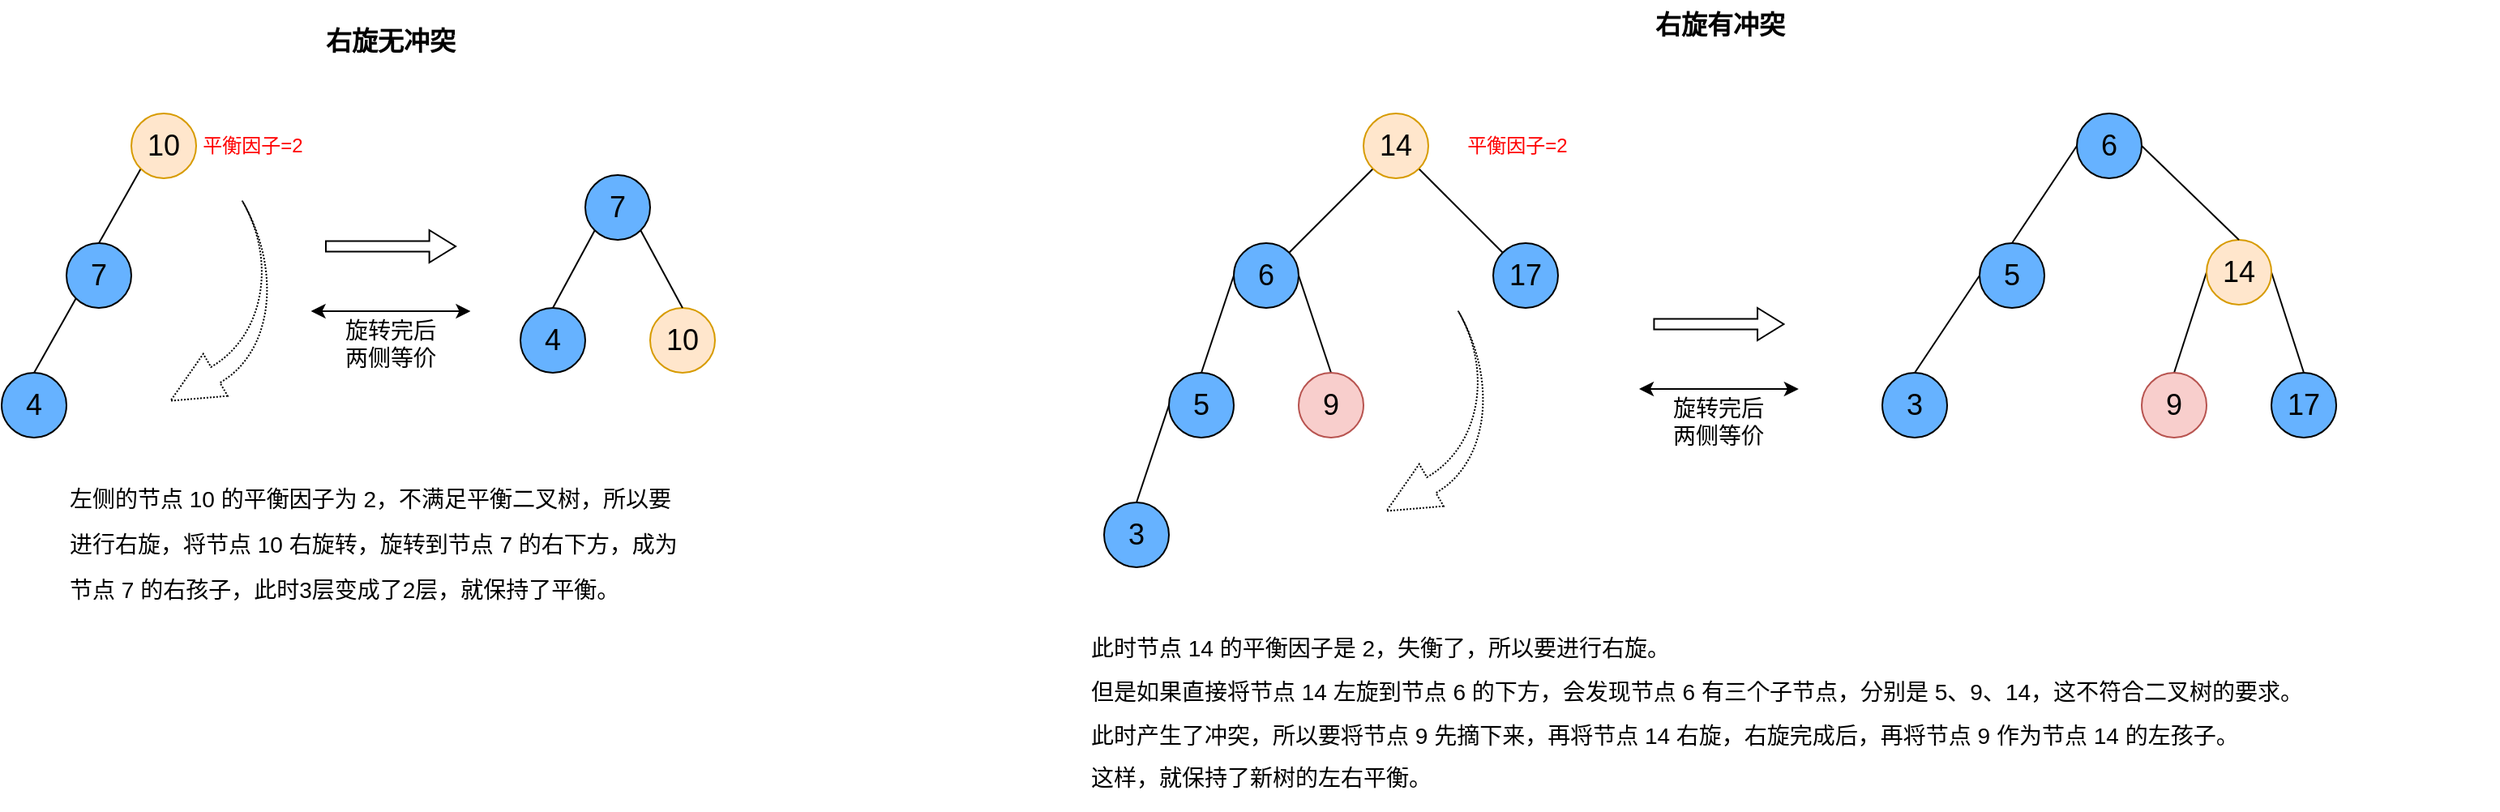 <mxfile>
    <diagram id="8uxDoUME2Htshu07PI7C" name="Page-1">
        <mxGraphModel dx="2012" dy="1133" grid="1" gridSize="10" guides="1" tooltips="1" connect="1" arrows="1" fold="1" page="1" pageScale="1" pageWidth="1200" pageHeight="1920" math="0" shadow="0">
            <root>
                <mxCell id="0"/>
                <mxCell id="1" parent="0"/>
                <mxCell id="5" value="&lt;font&gt;&lt;b&gt;右旋无冲突&lt;/b&gt;&lt;/font&gt;" style="text;html=1;align=center;verticalAlign=middle;whiteSpace=wrap;rounded=0;fontSize=16;" parent="1" vertex="1">
                    <mxGeometry x="230" y="100" width="100" height="30" as="geometry"/>
                </mxCell>
                <mxCell id="18" value="&lt;font style=&quot;color: rgb(255, 0, 0);&quot;&gt;平衡因子=2&lt;/font&gt;" style="text;html=1;align=center;verticalAlign=middle;whiteSpace=wrap;rounded=0;" parent="1" vertex="1">
                    <mxGeometry x="150" y="165" width="90" height="30" as="geometry"/>
                </mxCell>
                <mxCell id="21" value="" style="html=1;shadow=0;align=center;verticalAlign=middle;shape=mxgraph.arrows2.jumpInArrow;dy=5.58;dx=31.99;arrowHead=30.02;rotation=60;flipH=1;flipV=1;direction=north;perimeterSpacing=0;dashed=1;dashPattern=1 1;" parent="1" vertex="1">
                    <mxGeometry x="120" y="232" width="100" height="100" as="geometry"/>
                </mxCell>
                <mxCell id="22" value="" style="html=1;shadow=0;dashed=0;align=center;verticalAlign=middle;shape=mxgraph.arrows2.arrow;dy=0.68;dx=16.19;notch=0;" parent="1" vertex="1">
                    <mxGeometry x="240" y="232" width="80" height="20" as="geometry"/>
                </mxCell>
                <mxCell id="25" value="&lt;font style=&quot;color: rgb(0, 0, 0); font-size: 18px;&quot;&gt;10&lt;/font&gt;" style="ellipse;whiteSpace=wrap;html=1;aspect=fixed;fillColor=#ffe6cc;strokeColor=#d79b00;" parent="1" vertex="1">
                    <mxGeometry x="440" y="280" width="40" height="40" as="geometry"/>
                </mxCell>
                <mxCell id="26" value="&lt;font style=&quot;color: rgb(0, 0, 0); font-size: 18px;&quot;&gt;4&lt;/font&gt;" style="ellipse;whiteSpace=wrap;html=1;aspect=fixed;fillColor=#66B2FF;" parent="1" vertex="1">
                    <mxGeometry x="360" y="280" width="40" height="40" as="geometry"/>
                </mxCell>
                <mxCell id="77" style="edgeStyle=none;html=1;exitX=0;exitY=1;exitDx=0;exitDy=0;entryX=0.5;entryY=0;entryDx=0;entryDy=0;endArrow=none;endFill=0;" edge="1" parent="1" source="28" target="26">
                    <mxGeometry relative="1" as="geometry"/>
                </mxCell>
                <mxCell id="78" style="edgeStyle=none;html=1;exitX=1;exitY=1;exitDx=0;exitDy=0;entryX=0.5;entryY=0;entryDx=0;entryDy=0;endArrow=none;endFill=0;" edge="1" parent="1" source="28" target="25">
                    <mxGeometry relative="1" as="geometry"/>
                </mxCell>
                <mxCell id="28" value="&lt;font style=&quot;color: rgb(0, 0, 0); font-size: 18px;&quot;&gt;7&lt;/font&gt;" style="ellipse;whiteSpace=wrap;html=1;aspect=fixed;fillColor=#66B2FF;" parent="1" vertex="1">
                    <mxGeometry x="400" y="198" width="40" height="40" as="geometry"/>
                </mxCell>
                <mxCell id="76" style="edgeStyle=none;html=1;exitX=0;exitY=1;exitDx=0;exitDy=0;entryX=0.5;entryY=0;entryDx=0;entryDy=0;endArrow=none;endFill=0;" edge="1" parent="1" source="6" target="8">
                    <mxGeometry relative="1" as="geometry"/>
                </mxCell>
                <mxCell id="6" value="&lt;font style=&quot;color: rgb(0, 0, 0); font-size: 18px;&quot;&gt;10&lt;/font&gt;" style="ellipse;whiteSpace=wrap;html=1;aspect=fixed;fillColor=#ffe6cc;strokeColor=#d79b00;" parent="1" vertex="1">
                    <mxGeometry x="120" y="160" width="40" height="40" as="geometry"/>
                </mxCell>
                <mxCell id="7" value="&lt;font style=&quot;color: rgb(0, 0, 0); font-size: 18px;&quot;&gt;4&lt;/font&gt;" style="ellipse;whiteSpace=wrap;html=1;aspect=fixed;fillColor=#66B2FF;" parent="1" vertex="1">
                    <mxGeometry x="40" y="320" width="40" height="40" as="geometry"/>
                </mxCell>
                <mxCell id="75" style="edgeStyle=none;html=1;exitX=0;exitY=1;exitDx=0;exitDy=0;entryX=0.5;entryY=0;entryDx=0;entryDy=0;endArrow=none;endFill=0;" edge="1" parent="1" source="8" target="7">
                    <mxGeometry relative="1" as="geometry"/>
                </mxCell>
                <mxCell id="8" value="&lt;font style=&quot;color: rgb(0, 0, 0); font-size: 18px;&quot;&gt;7&lt;/font&gt;" style="ellipse;whiteSpace=wrap;html=1;aspect=fixed;fillColor=#66B2FF;" parent="1" vertex="1">
                    <mxGeometry x="80" y="240" width="40" height="40" as="geometry"/>
                </mxCell>
                <mxCell id="34" value="" style="endArrow=classic;startArrow=classic;html=1;" parent="1" edge="1">
                    <mxGeometry width="50" height="50" relative="1" as="geometry">
                        <mxPoint x="230.79" y="282" as="sourcePoint"/>
                        <mxPoint x="329.21" y="282" as="targetPoint"/>
                    </mxGeometry>
                </mxCell>
                <mxCell id="35" value="&lt;font style=&quot;font-size: 14px;&quot;&gt;旋转完后&lt;/font&gt;&lt;div&gt;&lt;font style=&quot;font-size: 14px;&quot;&gt;两侧等价&lt;/font&gt;&lt;/div&gt;" style="text;html=1;align=center;verticalAlign=middle;whiteSpace=wrap;rounded=0;" parent="1" vertex="1">
                    <mxGeometry x="240" y="287" width="80" height="30" as="geometry"/>
                </mxCell>
                <mxCell id="36" value="&lt;font style=&quot;font-size: 14px; line-height: 200%;&quot;&gt;左侧的节点 10 的平衡因子为 2，不满足平衡二叉树，所以要进行右旋，将节点 10 右旋转，旋转到节点 7 的右下方，成为节点 7 的右孩子，此时3层变成了2层，就保持了平衡。&lt;/font&gt;" style="text;html=1;align=left;verticalAlign=middle;whiteSpace=wrap;rounded=0;" parent="1" vertex="1">
                    <mxGeometry x="80" y="400" width="380" height="50" as="geometry"/>
                </mxCell>
                <mxCell id="44" style="edgeStyle=none;html=1;exitX=0;exitY=1;exitDx=0;exitDy=0;entryX=1;entryY=0;entryDx=0;entryDy=0;endArrow=none;endFill=0;" parent="1" source="38" target="39" edge="1">
                    <mxGeometry relative="1" as="geometry"/>
                </mxCell>
                <mxCell id="45" style="edgeStyle=none;html=1;exitX=1;exitY=1;exitDx=0;exitDy=0;entryX=0;entryY=0;entryDx=0;entryDy=0;endArrow=none;endFill=0;" parent="1" source="38" target="42" edge="1">
                    <mxGeometry relative="1" as="geometry"/>
                </mxCell>
                <mxCell id="38" value="&lt;font style=&quot;color: rgb(0, 0, 0); font-size: 18px;&quot;&gt;14&lt;/font&gt;" style="ellipse;whiteSpace=wrap;html=1;aspect=fixed;fillColor=#ffe6cc;strokeColor=#d79b00;" parent="1" vertex="1">
                    <mxGeometry x="880" y="160" width="40" height="40" as="geometry"/>
                </mxCell>
                <mxCell id="81" style="edgeStyle=none;html=1;exitX=0;exitY=0.5;exitDx=0;exitDy=0;entryX=0.5;entryY=0;entryDx=0;entryDy=0;endArrow=none;endFill=0;" edge="1" parent="1" source="39" target="79">
                    <mxGeometry relative="1" as="geometry"/>
                </mxCell>
                <mxCell id="82" style="edgeStyle=none;html=1;exitX=1;exitY=0.5;exitDx=0;exitDy=0;entryX=0.5;entryY=0;entryDx=0;entryDy=0;endArrow=none;endFill=0;" edge="1" parent="1" source="39" target="80">
                    <mxGeometry relative="1" as="geometry"/>
                </mxCell>
                <mxCell id="39" value="&lt;font style=&quot;color: rgb(0, 0, 0); font-size: 18px;&quot;&gt;6&lt;/font&gt;" style="ellipse;whiteSpace=wrap;html=1;aspect=fixed;fillColor=#66B2FF;" parent="1" vertex="1">
                    <mxGeometry x="800" y="240" width="40" height="40" as="geometry"/>
                </mxCell>
                <mxCell id="42" value="&lt;font style=&quot;color: rgb(0, 0, 0); font-size: 18px;&quot;&gt;17&lt;/font&gt;" style="ellipse;whiteSpace=wrap;html=1;aspect=fixed;fillColor=#66B2FF;" parent="1" vertex="1">
                    <mxGeometry x="960" y="240" width="40" height="40" as="geometry"/>
                </mxCell>
                <mxCell id="49" value="&lt;font&gt;&lt;b&gt;右旋有冲突&lt;/b&gt;&lt;/font&gt;" style="text;html=1;align=center;verticalAlign=middle;whiteSpace=wrap;rounded=0;fontSize=16;" parent="1" vertex="1">
                    <mxGeometry x="1050" y="90" width="100" height="30" as="geometry"/>
                </mxCell>
                <mxCell id="50" value="&lt;font style=&quot;font-size: 14px; line-height: 190%;&quot;&gt;此时节点 14 的平衡因子是 2，失衡了，所以要进行右旋。&lt;/font&gt;&lt;div style=&quot;line-height: 190%;&quot;&gt;&lt;font style=&quot;font-size: 14px; line-height: 190%;&quot;&gt;但是如果直接将节点 14 左旋到节点 6 的下方，会发现节点 6 有三个子节点，分别是 5、9、14，这不符合二叉树的要求。&lt;/font&gt;&lt;/div&gt;&lt;div style=&quot;line-height: 190%;&quot;&gt;&lt;font style=&quot;font-size: 14px; line-height: 190%;&quot;&gt;此时产生了冲突，所以要将节点 9 先摘下来，再将节点 14 右旋，右旋完成后，再将节点 9 作为节点 14 的左孩子。&lt;/font&gt;&lt;/div&gt;&lt;div style=&quot;line-height: 190%;&quot;&gt;&lt;font style=&quot;font-size: 14px; line-height: 190%;&quot;&gt;这样，就保持了新树的左右平衡。&lt;/font&gt;&lt;/div&gt;" style="text;html=1;align=left;verticalAlign=middle;whiteSpace=wrap;rounded=0;" parent="1" vertex="1">
                    <mxGeometry x="710" y="470" width="870" height="120" as="geometry"/>
                </mxCell>
                <mxCell id="51" value="&lt;font style=&quot;color: rgb(255, 0, 0);&quot;&gt;平衡因子=2&lt;/font&gt;" style="text;html=1;align=center;verticalAlign=middle;whiteSpace=wrap;rounded=0;" parent="1" vertex="1">
                    <mxGeometry x="930" y="165" width="90" height="30" as="geometry"/>
                </mxCell>
                <mxCell id="53" value="" style="html=1;shadow=0;dashed=0;align=center;verticalAlign=middle;shape=mxgraph.arrows2.arrow;dy=0.68;dx=16.19;notch=0;" parent="1" vertex="1">
                    <mxGeometry x="1059.21" y="280" width="80" height="20" as="geometry"/>
                </mxCell>
                <mxCell id="54" value="" style="endArrow=classic;startArrow=classic;html=1;" parent="1" edge="1">
                    <mxGeometry width="50" height="50" relative="1" as="geometry">
                        <mxPoint x="1050" y="330" as="sourcePoint"/>
                        <mxPoint x="1148.42" y="330" as="targetPoint"/>
                    </mxGeometry>
                </mxCell>
                <mxCell id="55" value="&lt;font style=&quot;font-size: 14px;&quot;&gt;旋转完后&lt;/font&gt;&lt;div&gt;&lt;font style=&quot;font-size: 14px;&quot;&gt;两侧等价&lt;/font&gt;&lt;/div&gt;" style="text;html=1;align=center;verticalAlign=middle;whiteSpace=wrap;rounded=0;" parent="1" vertex="1">
                    <mxGeometry x="1059.21" y="335" width="80" height="30" as="geometry"/>
                </mxCell>
                <mxCell id="88" style="edgeStyle=none;html=1;exitX=0;exitY=0.5;exitDx=0;exitDy=0;entryX=0.5;entryY=0;entryDx=0;entryDy=0;endArrow=none;endFill=0;" edge="1" parent="1" source="62" target="72">
                    <mxGeometry relative="1" as="geometry"/>
                </mxCell>
                <mxCell id="89" style="edgeStyle=none;html=1;exitX=1;exitY=0.5;exitDx=0;exitDy=0;entryX=0.5;entryY=0;entryDx=0;entryDy=0;endArrow=none;endFill=0;" edge="1" parent="1" source="62" target="65">
                    <mxGeometry relative="1" as="geometry"/>
                </mxCell>
                <mxCell id="62" value="&lt;font style=&quot;color: rgb(0, 0, 0); font-size: 18px;&quot;&gt;14&lt;/font&gt;" style="ellipse;whiteSpace=wrap;html=1;aspect=fixed;fillColor=#ffe6cc;strokeColor=#d79b00;" parent="1" vertex="1">
                    <mxGeometry x="1400" y="238" width="40" height="40" as="geometry"/>
                </mxCell>
                <mxCell id="65" value="&lt;font style=&quot;color: rgb(0, 0, 0); font-size: 18px;&quot;&gt;17&lt;/font&gt;" style="ellipse;whiteSpace=wrap;html=1;aspect=fixed;fillColor=#66B2FF;" parent="1" vertex="1">
                    <mxGeometry x="1440" y="320" width="40" height="40" as="geometry"/>
                </mxCell>
                <mxCell id="90" style="edgeStyle=none;html=1;exitX=1;exitY=0.5;exitDx=0;exitDy=0;entryX=0.5;entryY=0;entryDx=0;entryDy=0;endArrow=none;endFill=0;" edge="1" parent="1" source="70" target="62">
                    <mxGeometry relative="1" as="geometry"/>
                </mxCell>
                <mxCell id="91" style="edgeStyle=none;html=1;exitX=0;exitY=0.5;exitDx=0;exitDy=0;entryX=0.5;entryY=0;entryDx=0;entryDy=0;endArrow=none;endFill=0;" edge="1" parent="1" source="70" target="87">
                    <mxGeometry relative="1" as="geometry"/>
                </mxCell>
                <mxCell id="70" value="&lt;font style=&quot;color: rgb(0, 0, 0); font-size: 18px;&quot;&gt;6&lt;/font&gt;" style="ellipse;whiteSpace=wrap;html=1;aspect=fixed;fillColor=#66B2FF;" parent="1" vertex="1">
                    <mxGeometry x="1320" y="160" width="40" height="40" as="geometry"/>
                </mxCell>
                <mxCell id="71" value="&lt;font style=&quot;color: rgb(0, 0, 0); font-size: 18px;&quot;&gt;3&lt;/font&gt;" style="ellipse;whiteSpace=wrap;html=1;aspect=fixed;fillColor=#66B2FF;" parent="1" vertex="1">
                    <mxGeometry x="1200" y="320" width="40" height="40" as="geometry"/>
                </mxCell>
                <mxCell id="72" value="&lt;font style=&quot;color: rgb(0, 0, 0); font-size: 18px;&quot;&gt;9&lt;/font&gt;" style="ellipse;whiteSpace=wrap;html=1;aspect=fixed;fillColor=#f8cecc;strokeColor=#b85450;" parent="1" vertex="1">
                    <mxGeometry x="1360" y="320" width="40" height="40" as="geometry"/>
                </mxCell>
                <mxCell id="85" style="edgeStyle=none;html=1;exitX=0;exitY=0.5;exitDx=0;exitDy=0;entryX=0.5;entryY=0;entryDx=0;entryDy=0;endArrow=none;endFill=0;" edge="1" parent="1" source="79" target="83">
                    <mxGeometry relative="1" as="geometry"/>
                </mxCell>
                <mxCell id="79" value="&lt;font style=&quot;color: rgb(0, 0, 0); font-size: 18px;&quot;&gt;5&lt;/font&gt;" style="ellipse;whiteSpace=wrap;html=1;aspect=fixed;fillColor=#66B2FF;" vertex="1" parent="1">
                    <mxGeometry x="760" y="320" width="40" height="40" as="geometry"/>
                </mxCell>
                <mxCell id="80" value="&lt;font style=&quot;color: rgb(0, 0, 0); font-size: 18px;&quot;&gt;9&lt;/font&gt;" style="ellipse;whiteSpace=wrap;html=1;aspect=fixed;fillColor=#f8cecc;strokeColor=#b85450;" vertex="1" parent="1">
                    <mxGeometry x="840" y="320" width="40" height="40" as="geometry"/>
                </mxCell>
                <mxCell id="83" value="&lt;font style=&quot;color: rgb(0, 0, 0); font-size: 18px;&quot;&gt;3&lt;/font&gt;" style="ellipse;whiteSpace=wrap;html=1;aspect=fixed;fillColor=#66B2FF;" vertex="1" parent="1">
                    <mxGeometry x="720" y="400" width="40" height="40" as="geometry"/>
                </mxCell>
                <mxCell id="86" value="" style="html=1;shadow=0;align=center;verticalAlign=middle;shape=mxgraph.arrows2.jumpInArrow;dy=5.58;dx=31.99;arrowHead=30.02;rotation=60;flipH=1;flipV=1;direction=north;perimeterSpacing=0;dashed=1;dashPattern=1 1;" vertex="1" parent="1">
                    <mxGeometry x="870" y="300" width="100" height="100" as="geometry"/>
                </mxCell>
                <mxCell id="92" style="edgeStyle=none;html=1;exitX=0;exitY=0.5;exitDx=0;exitDy=0;entryX=0.5;entryY=0;entryDx=0;entryDy=0;endArrow=none;endFill=0;" edge="1" parent="1" source="87" target="71">
                    <mxGeometry relative="1" as="geometry"/>
                </mxCell>
                <mxCell id="87" value="&lt;font style=&quot;color: rgb(0, 0, 0); font-size: 18px;&quot;&gt;5&lt;/font&gt;" style="ellipse;whiteSpace=wrap;html=1;aspect=fixed;fillColor=#66B2FF;" vertex="1" parent="1">
                    <mxGeometry x="1260" y="240" width="40" height="40" as="geometry"/>
                </mxCell>
            </root>
        </mxGraphModel>
    </diagram>
</mxfile>
